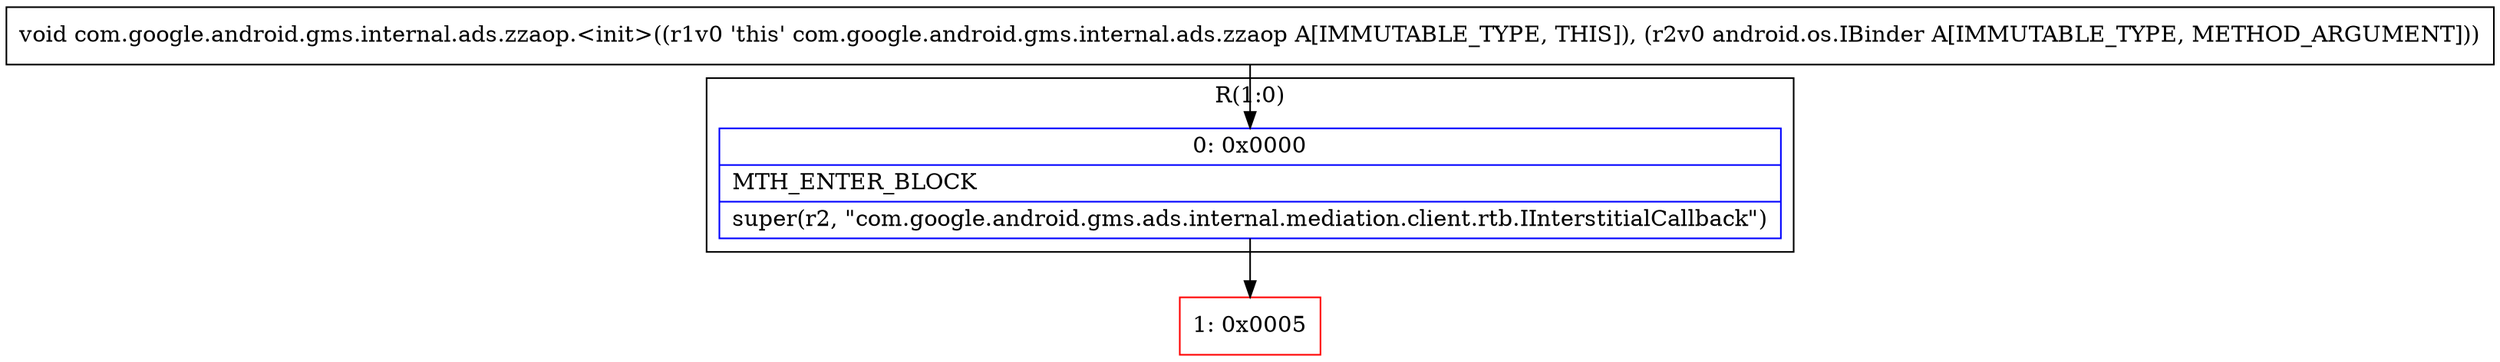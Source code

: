 digraph "CFG forcom.google.android.gms.internal.ads.zzaop.\<init\>(Landroid\/os\/IBinder;)V" {
subgraph cluster_Region_255167812 {
label = "R(1:0)";
node [shape=record,color=blue];
Node_0 [shape=record,label="{0\:\ 0x0000|MTH_ENTER_BLOCK\l|super(r2, \"com.google.android.gms.ads.internal.mediation.client.rtb.IInterstitialCallback\")\l}"];
}
Node_1 [shape=record,color=red,label="{1\:\ 0x0005}"];
MethodNode[shape=record,label="{void com.google.android.gms.internal.ads.zzaop.\<init\>((r1v0 'this' com.google.android.gms.internal.ads.zzaop A[IMMUTABLE_TYPE, THIS]), (r2v0 android.os.IBinder A[IMMUTABLE_TYPE, METHOD_ARGUMENT])) }"];
MethodNode -> Node_0;
Node_0 -> Node_1;
}

